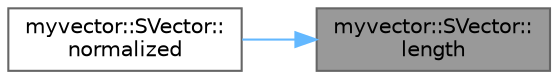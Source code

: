 digraph "myvector::SVector::length"
{
 // LATEX_PDF_SIZE
  bgcolor="transparent";
  edge [fontname=Helvetica,fontsize=10,labelfontname=Helvetica,labelfontsize=10];
  node [fontname=Helvetica,fontsize=10,shape=box,height=0.2,width=0.4];
  rankdir="RL";
  Node1 [id="Node000001",label="myvector::SVector::\llength",height=0.2,width=0.4,color="gray40", fillcolor="grey60", style="filled", fontcolor="black",tooltip=" "];
  Node1 -> Node2 [id="edge1_Node000001_Node000002",dir="back",color="steelblue1",style="solid",tooltip=" "];
  Node2 [id="Node000002",label="myvector::SVector::\lnormalized",height=0.2,width=0.4,color="grey40", fillcolor="white", style="filled",URL="$structmyvector_1_1_s_vector.html#a652b6c3711a21f9c8e427c4314e04684",tooltip=" "];
}
